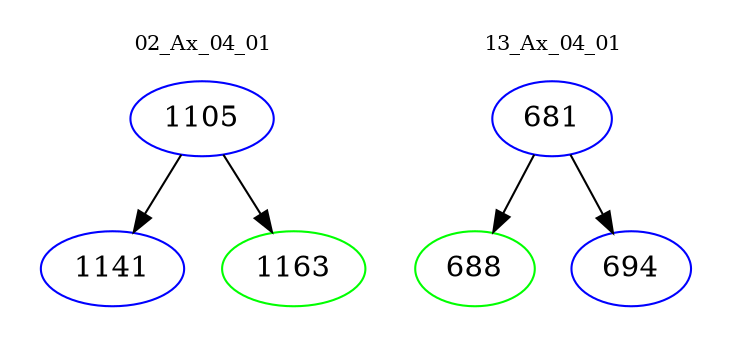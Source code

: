 digraph{
subgraph cluster_0 {
color = white
label = "02_Ax_04_01";
fontsize=10;
T0_1105 [label="1105", color="blue"]
T0_1105 -> T0_1141 [color="black"]
T0_1141 [label="1141", color="blue"]
T0_1105 -> T0_1163 [color="black"]
T0_1163 [label="1163", color="green"]
}
subgraph cluster_1 {
color = white
label = "13_Ax_04_01";
fontsize=10;
T1_681 [label="681", color="blue"]
T1_681 -> T1_688 [color="black"]
T1_688 [label="688", color="green"]
T1_681 -> T1_694 [color="black"]
T1_694 [label="694", color="blue"]
}
}
